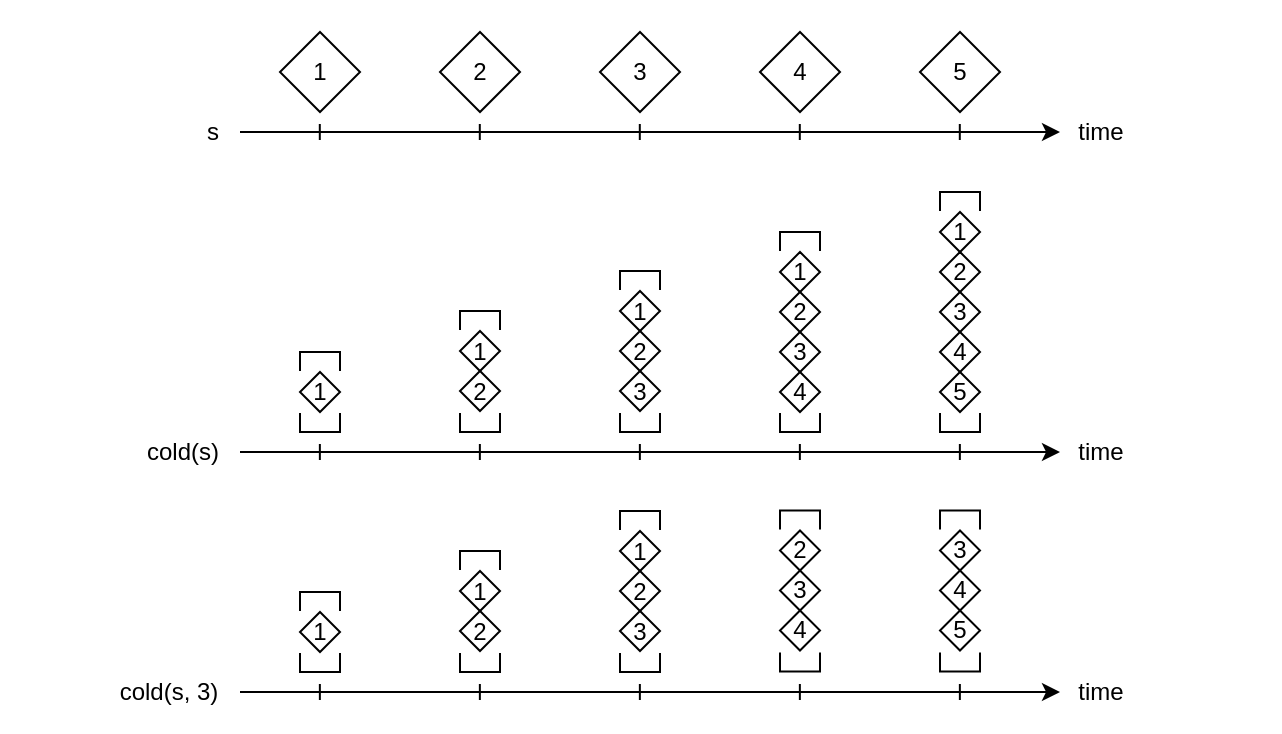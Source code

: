 <mxfile version="22.1.2" type="device">
  <diagram name="Pagina-1" id="KrAMYKN802Sa1sQlcGRf">
    <mxGraphModel dx="977" dy="564" grid="1" gridSize="10" guides="1" tooltips="1" connect="1" arrows="1" fold="1" page="1" pageScale="1" pageWidth="827" pageHeight="1169" math="0" shadow="0">
      <root>
        <mxCell id="0" />
        <mxCell id="1" parent="0" />
        <mxCell id="X-2cT9AtNMiIcICBBnYA-75" value="" style="rounded=0;whiteSpace=wrap;html=1;strokeColor=none;" parent="1" vertex="1">
          <mxGeometry x="200" y="294" width="640" height="366" as="geometry" />
        </mxCell>
        <mxCell id="X-2cT9AtNMiIcICBBnYA-1" value="" style="endArrow=classic;html=1;rounded=0;" parent="1" edge="1">
          <mxGeometry width="50" height="50" relative="1" as="geometry">
            <mxPoint x="320" y="360" as="sourcePoint" />
            <mxPoint x="730" y="360" as="targetPoint" />
          </mxGeometry>
        </mxCell>
        <mxCell id="X-2cT9AtNMiIcICBBnYA-3" value="1" style="rhombus;whiteSpace=wrap;html=1;" parent="1" vertex="1">
          <mxGeometry x="340" y="310" width="40" height="40" as="geometry" />
        </mxCell>
        <mxCell id="X-2cT9AtNMiIcICBBnYA-4" value="2" style="rhombus;whiteSpace=wrap;html=1;" parent="1" vertex="1">
          <mxGeometry x="420" y="310" width="40" height="40" as="geometry" />
        </mxCell>
        <mxCell id="X-2cT9AtNMiIcICBBnYA-5" value="3" style="rhombus;whiteSpace=wrap;html=1;" parent="1" vertex="1">
          <mxGeometry x="500" y="310" width="40" height="40" as="geometry" />
        </mxCell>
        <mxCell id="X-2cT9AtNMiIcICBBnYA-6" value="4" style="rhombus;whiteSpace=wrap;html=1;" parent="1" vertex="1">
          <mxGeometry x="580" y="310" width="40" height="40" as="geometry" />
        </mxCell>
        <mxCell id="X-2cT9AtNMiIcICBBnYA-7" value="5" style="rhombus;whiteSpace=wrap;html=1;" parent="1" vertex="1">
          <mxGeometry x="660" y="310" width="40" height="40" as="geometry" />
        </mxCell>
        <mxCell id="X-2cT9AtNMiIcICBBnYA-8" value="" style="endArrow=classic;html=1;rounded=0;" parent="1" edge="1">
          <mxGeometry width="50" height="50" relative="1" as="geometry">
            <mxPoint x="320" y="520" as="sourcePoint" />
            <mxPoint x="730" y="520" as="targetPoint" />
          </mxGeometry>
        </mxCell>
        <mxCell id="X-2cT9AtNMiIcICBBnYA-26" value="" style="endArrow=none;html=1;rounded=0;" parent="1" edge="1">
          <mxGeometry width="50" height="50" relative="1" as="geometry">
            <mxPoint x="359.9" y="364" as="sourcePoint" />
            <mxPoint x="359.9" y="356" as="targetPoint" />
          </mxGeometry>
        </mxCell>
        <mxCell id="X-2cT9AtNMiIcICBBnYA-27" value="" style="endArrow=none;html=1;rounded=0;" parent="1" edge="1">
          <mxGeometry width="50" height="50" relative="1" as="geometry">
            <mxPoint x="439.9" y="364" as="sourcePoint" />
            <mxPoint x="439.9" y="356" as="targetPoint" />
          </mxGeometry>
        </mxCell>
        <mxCell id="X-2cT9AtNMiIcICBBnYA-28" value="" style="endArrow=none;html=1;rounded=0;" parent="1" edge="1">
          <mxGeometry width="50" height="50" relative="1" as="geometry">
            <mxPoint x="519.9" y="364" as="sourcePoint" />
            <mxPoint x="519.9" y="356" as="targetPoint" />
          </mxGeometry>
        </mxCell>
        <mxCell id="X-2cT9AtNMiIcICBBnYA-29" value="" style="endArrow=none;html=1;rounded=0;" parent="1" edge="1">
          <mxGeometry width="50" height="50" relative="1" as="geometry">
            <mxPoint x="599.9" y="364" as="sourcePoint" />
            <mxPoint x="599.9" y="356" as="targetPoint" />
          </mxGeometry>
        </mxCell>
        <mxCell id="X-2cT9AtNMiIcICBBnYA-30" value="" style="endArrow=none;html=1;rounded=0;" parent="1" edge="1">
          <mxGeometry width="50" height="50" relative="1" as="geometry">
            <mxPoint x="679.9" y="364" as="sourcePoint" />
            <mxPoint x="679.9" y="356" as="targetPoint" />
          </mxGeometry>
        </mxCell>
        <mxCell id="X-2cT9AtNMiIcICBBnYA-31" value="" style="endArrow=none;html=1;rounded=0;" parent="1" edge="1">
          <mxGeometry width="50" height="50" relative="1" as="geometry">
            <mxPoint x="359.93" y="524" as="sourcePoint" />
            <mxPoint x="359.93" y="516" as="targetPoint" />
          </mxGeometry>
        </mxCell>
        <mxCell id="X-2cT9AtNMiIcICBBnYA-32" value="" style="endArrow=none;html=1;rounded=0;" parent="1" edge="1">
          <mxGeometry width="50" height="50" relative="1" as="geometry">
            <mxPoint x="439.93" y="524" as="sourcePoint" />
            <mxPoint x="439.93" y="516" as="targetPoint" />
          </mxGeometry>
        </mxCell>
        <mxCell id="X-2cT9AtNMiIcICBBnYA-33" value="" style="endArrow=none;html=1;rounded=0;" parent="1" edge="1">
          <mxGeometry width="50" height="50" relative="1" as="geometry">
            <mxPoint x="519.93" y="524" as="sourcePoint" />
            <mxPoint x="519.93" y="516" as="targetPoint" />
          </mxGeometry>
        </mxCell>
        <mxCell id="X-2cT9AtNMiIcICBBnYA-34" value="" style="endArrow=none;html=1;rounded=0;" parent="1" edge="1">
          <mxGeometry width="50" height="50" relative="1" as="geometry">
            <mxPoint x="599.93" y="524" as="sourcePoint" />
            <mxPoint x="599.93" y="516" as="targetPoint" />
          </mxGeometry>
        </mxCell>
        <mxCell id="X-2cT9AtNMiIcICBBnYA-35" value="" style="endArrow=none;html=1;rounded=0;" parent="1" edge="1">
          <mxGeometry width="50" height="50" relative="1" as="geometry">
            <mxPoint x="679.93" y="524" as="sourcePoint" />
            <mxPoint x="679.93" y="516" as="targetPoint" />
          </mxGeometry>
        </mxCell>
        <mxCell id="X-2cT9AtNMiIcICBBnYA-36" value="time" style="text;html=1;align=center;verticalAlign=middle;resizable=0;points=[];autosize=1;strokeColor=none;fillColor=none;" parent="1" vertex="1">
          <mxGeometry x="725" y="345" width="50" height="30" as="geometry" />
        </mxCell>
        <mxCell id="X-2cT9AtNMiIcICBBnYA-37" value="time" style="text;html=1;align=center;verticalAlign=middle;resizable=0;points=[];autosize=1;strokeColor=none;fillColor=none;" parent="1" vertex="1">
          <mxGeometry x="725" y="505" width="50" height="30" as="geometry" />
        </mxCell>
        <mxCell id="X-2cT9AtNMiIcICBBnYA-38" value="" style="endArrow=classic;html=1;rounded=0;" parent="1" edge="1">
          <mxGeometry width="50" height="50" relative="1" as="geometry">
            <mxPoint x="320" y="640" as="sourcePoint" />
            <mxPoint x="730" y="640" as="targetPoint" />
          </mxGeometry>
        </mxCell>
        <mxCell id="X-2cT9AtNMiIcICBBnYA-54" value="" style="endArrow=none;html=1;rounded=0;" parent="1" edge="1">
          <mxGeometry width="50" height="50" relative="1" as="geometry">
            <mxPoint x="359.93" y="644" as="sourcePoint" />
            <mxPoint x="359.93" y="636" as="targetPoint" />
          </mxGeometry>
        </mxCell>
        <mxCell id="X-2cT9AtNMiIcICBBnYA-55" value="" style="endArrow=none;html=1;rounded=0;" parent="1" edge="1">
          <mxGeometry width="50" height="50" relative="1" as="geometry">
            <mxPoint x="439.93" y="644" as="sourcePoint" />
            <mxPoint x="439.93" y="636" as="targetPoint" />
          </mxGeometry>
        </mxCell>
        <mxCell id="X-2cT9AtNMiIcICBBnYA-56" value="" style="endArrow=none;html=1;rounded=0;" parent="1" edge="1">
          <mxGeometry width="50" height="50" relative="1" as="geometry">
            <mxPoint x="519.93" y="644" as="sourcePoint" />
            <mxPoint x="519.93" y="636" as="targetPoint" />
          </mxGeometry>
        </mxCell>
        <mxCell id="X-2cT9AtNMiIcICBBnYA-57" value="" style="endArrow=none;html=1;rounded=0;" parent="1" edge="1">
          <mxGeometry width="50" height="50" relative="1" as="geometry">
            <mxPoint x="599.93" y="644" as="sourcePoint" />
            <mxPoint x="599.93" y="636" as="targetPoint" />
          </mxGeometry>
        </mxCell>
        <mxCell id="X-2cT9AtNMiIcICBBnYA-58" value="" style="endArrow=none;html=1;rounded=0;" parent="1" edge="1">
          <mxGeometry width="50" height="50" relative="1" as="geometry">
            <mxPoint x="679.93" y="644" as="sourcePoint" />
            <mxPoint x="679.93" y="636" as="targetPoint" />
          </mxGeometry>
        </mxCell>
        <mxCell id="X-2cT9AtNMiIcICBBnYA-59" value="time" style="text;html=1;align=center;verticalAlign=middle;resizable=0;points=[];autosize=1;strokeColor=none;fillColor=none;" parent="1" vertex="1">
          <mxGeometry x="725" y="625" width="50" height="30" as="geometry" />
        </mxCell>
        <mxCell id="X-2cT9AtNMiIcICBBnYA-72" value="s" style="text;html=1;align=center;verticalAlign=middle;resizable=0;points=[];autosize=1;strokeColor=none;fillColor=none;" parent="1" vertex="1">
          <mxGeometry x="291" y="345" width="30" height="30" as="geometry" />
        </mxCell>
        <mxCell id="X-2cT9AtNMiIcICBBnYA-73" value="cold(s)" style="text;html=1;align=center;verticalAlign=middle;resizable=0;points=[];autosize=1;strokeColor=none;fillColor=none;" parent="1" vertex="1">
          <mxGeometry x="261" y="505" width="60" height="30" as="geometry" />
        </mxCell>
        <mxCell id="X-2cT9AtNMiIcICBBnYA-74" value="cold(s, 3)" style="text;html=1;align=center;verticalAlign=middle;resizable=0;points=[];autosize=1;strokeColor=none;fillColor=none;" parent="1" vertex="1">
          <mxGeometry x="249" y="625" width="70" height="30" as="geometry" />
        </mxCell>
        <mxCell id="U1DE53x9NqK3V2XBDWII-1" value="1" style="rhombus;whiteSpace=wrap;html=1;" vertex="1" parent="1">
          <mxGeometry x="670" y="400" width="20" height="20" as="geometry" />
        </mxCell>
        <mxCell id="U1DE53x9NqK3V2XBDWII-2" value="5" style="rhombus;whiteSpace=wrap;html=1;" vertex="1" parent="1">
          <mxGeometry x="670" y="480" width="20" height="20" as="geometry" />
        </mxCell>
        <mxCell id="U1DE53x9NqK3V2XBDWII-3" value="" style="shape=partialRectangle;whiteSpace=wrap;html=1;bottom=1;right=1;left=1;top=0;fillColor=none;routingCenterX=-0.5;rotation=-180;" vertex="1" parent="1">
          <mxGeometry x="670" y="390" width="20" height="9" as="geometry" />
        </mxCell>
        <mxCell id="U1DE53x9NqK3V2XBDWII-4" value="" style="shape=partialRectangle;whiteSpace=wrap;html=1;bottom=1;right=1;left=1;top=0;fillColor=none;routingCenterX=-0.5;rotation=0;" vertex="1" parent="1">
          <mxGeometry x="670" y="501" width="20" height="9" as="geometry" />
        </mxCell>
        <mxCell id="U1DE53x9NqK3V2XBDWII-5" value="4" style="rhombus;whiteSpace=wrap;html=1;" vertex="1" parent="1">
          <mxGeometry x="670" y="460" width="20" height="20" as="geometry" />
        </mxCell>
        <mxCell id="U1DE53x9NqK3V2XBDWII-6" value="3" style="rhombus;whiteSpace=wrap;html=1;" vertex="1" parent="1">
          <mxGeometry x="670" y="440" width="20" height="20" as="geometry" />
        </mxCell>
        <mxCell id="U1DE53x9NqK3V2XBDWII-7" value="2" style="rhombus;whiteSpace=wrap;html=1;" vertex="1" parent="1">
          <mxGeometry x="670" y="420" width="20" height="20" as="geometry" />
        </mxCell>
        <mxCell id="U1DE53x9NqK3V2XBDWII-8" value="1" style="rhombus;whiteSpace=wrap;html=1;" vertex="1" parent="1">
          <mxGeometry x="590" y="420" width="20" height="20" as="geometry" />
        </mxCell>
        <mxCell id="U1DE53x9NqK3V2XBDWII-10" value="" style="shape=partialRectangle;whiteSpace=wrap;html=1;bottom=1;right=1;left=1;top=0;fillColor=none;routingCenterX=-0.5;rotation=-180;" vertex="1" parent="1">
          <mxGeometry x="590" y="410" width="20" height="9" as="geometry" />
        </mxCell>
        <mxCell id="U1DE53x9NqK3V2XBDWII-11" value="" style="shape=partialRectangle;whiteSpace=wrap;html=1;bottom=1;right=1;left=1;top=0;fillColor=none;routingCenterX=-0.5;rotation=0;" vertex="1" parent="1">
          <mxGeometry x="590" y="501" width="20" height="9" as="geometry" />
        </mxCell>
        <mxCell id="U1DE53x9NqK3V2XBDWII-12" value="4" style="rhombus;whiteSpace=wrap;html=1;" vertex="1" parent="1">
          <mxGeometry x="590" y="480" width="20" height="20" as="geometry" />
        </mxCell>
        <mxCell id="U1DE53x9NqK3V2XBDWII-13" value="3" style="rhombus;whiteSpace=wrap;html=1;" vertex="1" parent="1">
          <mxGeometry x="590" y="460" width="20" height="20" as="geometry" />
        </mxCell>
        <mxCell id="U1DE53x9NqK3V2XBDWII-14" value="2" style="rhombus;whiteSpace=wrap;html=1;" vertex="1" parent="1">
          <mxGeometry x="590" y="440" width="20" height="20" as="geometry" />
        </mxCell>
        <mxCell id="U1DE53x9NqK3V2XBDWII-15" value="1" style="rhombus;whiteSpace=wrap;html=1;" vertex="1" parent="1">
          <mxGeometry x="510" y="439.5" width="20" height="20" as="geometry" />
        </mxCell>
        <mxCell id="U1DE53x9NqK3V2XBDWII-17" value="" style="shape=partialRectangle;whiteSpace=wrap;html=1;bottom=1;right=1;left=1;top=0;fillColor=none;routingCenterX=-0.5;rotation=-180;" vertex="1" parent="1">
          <mxGeometry x="510" y="429.5" width="20" height="9" as="geometry" />
        </mxCell>
        <mxCell id="U1DE53x9NqK3V2XBDWII-18" value="" style="shape=partialRectangle;whiteSpace=wrap;html=1;bottom=1;right=1;left=1;top=0;fillColor=none;routingCenterX=-0.5;rotation=0;" vertex="1" parent="1">
          <mxGeometry x="510" y="501" width="20" height="9" as="geometry" />
        </mxCell>
        <mxCell id="U1DE53x9NqK3V2XBDWII-20" value="3" style="rhombus;whiteSpace=wrap;html=1;" vertex="1" parent="1">
          <mxGeometry x="510" y="479.5" width="20" height="20" as="geometry" />
        </mxCell>
        <mxCell id="U1DE53x9NqK3V2XBDWII-21" value="2" style="rhombus;whiteSpace=wrap;html=1;" vertex="1" parent="1">
          <mxGeometry x="510" y="459.5" width="20" height="20" as="geometry" />
        </mxCell>
        <mxCell id="U1DE53x9NqK3V2XBDWII-22" value="1" style="rhombus;whiteSpace=wrap;html=1;" vertex="1" parent="1">
          <mxGeometry x="430" y="459.5" width="20" height="20" as="geometry" />
        </mxCell>
        <mxCell id="U1DE53x9NqK3V2XBDWII-24" value="" style="shape=partialRectangle;whiteSpace=wrap;html=1;bottom=1;right=1;left=1;top=0;fillColor=none;routingCenterX=-0.5;rotation=-180;" vertex="1" parent="1">
          <mxGeometry x="430" y="449.5" width="20" height="9" as="geometry" />
        </mxCell>
        <mxCell id="U1DE53x9NqK3V2XBDWII-25" value="" style="shape=partialRectangle;whiteSpace=wrap;html=1;bottom=1;right=1;left=1;top=0;fillColor=none;routingCenterX=-0.5;rotation=0;" vertex="1" parent="1">
          <mxGeometry x="430" y="501" width="20" height="9" as="geometry" />
        </mxCell>
        <mxCell id="U1DE53x9NqK3V2XBDWII-28" value="2" style="rhombus;whiteSpace=wrap;html=1;" vertex="1" parent="1">
          <mxGeometry x="430" y="479.5" width="20" height="20" as="geometry" />
        </mxCell>
        <mxCell id="U1DE53x9NqK3V2XBDWII-29" value="1" style="rhombus;whiteSpace=wrap;html=1;" vertex="1" parent="1">
          <mxGeometry x="350" y="480" width="20" height="20" as="geometry" />
        </mxCell>
        <mxCell id="U1DE53x9NqK3V2XBDWII-31" value="" style="shape=partialRectangle;whiteSpace=wrap;html=1;bottom=1;right=1;left=1;top=0;fillColor=none;routingCenterX=-0.5;rotation=-180;" vertex="1" parent="1">
          <mxGeometry x="350" y="470" width="20" height="9" as="geometry" />
        </mxCell>
        <mxCell id="U1DE53x9NqK3V2XBDWII-32" value="" style="shape=partialRectangle;whiteSpace=wrap;html=1;bottom=1;right=1;left=1;top=0;fillColor=none;routingCenterX=-0.5;rotation=0;" vertex="1" parent="1">
          <mxGeometry x="350" y="501" width="20" height="9" as="geometry" />
        </mxCell>
        <mxCell id="U1DE53x9NqK3V2XBDWII-46" value="1" style="rhombus;whiteSpace=wrap;html=1;" vertex="1" parent="1">
          <mxGeometry x="510" y="559.5" width="20" height="20" as="geometry" />
        </mxCell>
        <mxCell id="U1DE53x9NqK3V2XBDWII-47" value="" style="shape=partialRectangle;whiteSpace=wrap;html=1;bottom=1;right=1;left=1;top=0;fillColor=none;routingCenterX=-0.5;rotation=-180;" vertex="1" parent="1">
          <mxGeometry x="510" y="549.5" width="20" height="9" as="geometry" />
        </mxCell>
        <mxCell id="U1DE53x9NqK3V2XBDWII-48" value="" style="shape=partialRectangle;whiteSpace=wrap;html=1;bottom=1;right=1;left=1;top=0;fillColor=none;routingCenterX=-0.5;rotation=0;" vertex="1" parent="1">
          <mxGeometry x="510" y="621" width="20" height="9" as="geometry" />
        </mxCell>
        <mxCell id="U1DE53x9NqK3V2XBDWII-49" value="3" style="rhombus;whiteSpace=wrap;html=1;" vertex="1" parent="1">
          <mxGeometry x="510" y="599.5" width="20" height="20" as="geometry" />
        </mxCell>
        <mxCell id="U1DE53x9NqK3V2XBDWII-50" value="2" style="rhombus;whiteSpace=wrap;html=1;" vertex="1" parent="1">
          <mxGeometry x="510" y="579.5" width="20" height="20" as="geometry" />
        </mxCell>
        <mxCell id="U1DE53x9NqK3V2XBDWII-51" value="2" style="rhombus;whiteSpace=wrap;html=1;" vertex="1" parent="1">
          <mxGeometry x="590" y="559.25" width="20" height="20" as="geometry" />
        </mxCell>
        <mxCell id="U1DE53x9NqK3V2XBDWII-52" value="" style="shape=partialRectangle;whiteSpace=wrap;html=1;bottom=1;right=1;left=1;top=0;fillColor=none;routingCenterX=-0.5;rotation=-180;" vertex="1" parent="1">
          <mxGeometry x="590" y="549.25" width="20" height="9" as="geometry" />
        </mxCell>
        <mxCell id="U1DE53x9NqK3V2XBDWII-53" value="" style="shape=partialRectangle;whiteSpace=wrap;html=1;bottom=1;right=1;left=1;top=0;fillColor=none;routingCenterX=-0.5;rotation=0;" vertex="1" parent="1">
          <mxGeometry x="590" y="620.75" width="20" height="9" as="geometry" />
        </mxCell>
        <mxCell id="U1DE53x9NqK3V2XBDWII-54" value="4" style="rhombus;whiteSpace=wrap;html=1;" vertex="1" parent="1">
          <mxGeometry x="590" y="599.25" width="20" height="20" as="geometry" />
        </mxCell>
        <mxCell id="U1DE53x9NqK3V2XBDWII-55" value="3" style="rhombus;whiteSpace=wrap;html=1;" vertex="1" parent="1">
          <mxGeometry x="590" y="579.25" width="20" height="20" as="geometry" />
        </mxCell>
        <mxCell id="U1DE53x9NqK3V2XBDWII-61" value="3" style="rhombus;whiteSpace=wrap;html=1;" vertex="1" parent="1">
          <mxGeometry x="670" y="559.25" width="20" height="20" as="geometry" />
        </mxCell>
        <mxCell id="U1DE53x9NqK3V2XBDWII-62" value="" style="shape=partialRectangle;whiteSpace=wrap;html=1;bottom=1;right=1;left=1;top=0;fillColor=none;routingCenterX=-0.5;rotation=-180;" vertex="1" parent="1">
          <mxGeometry x="670" y="549.25" width="20" height="9" as="geometry" />
        </mxCell>
        <mxCell id="U1DE53x9NqK3V2XBDWII-63" value="" style="shape=partialRectangle;whiteSpace=wrap;html=1;bottom=1;right=1;left=1;top=0;fillColor=none;routingCenterX=-0.5;rotation=0;" vertex="1" parent="1">
          <mxGeometry x="670" y="620.75" width="20" height="9" as="geometry" />
        </mxCell>
        <mxCell id="U1DE53x9NqK3V2XBDWII-64" value="5" style="rhombus;whiteSpace=wrap;html=1;" vertex="1" parent="1">
          <mxGeometry x="670" y="599.25" width="20" height="20" as="geometry" />
        </mxCell>
        <mxCell id="U1DE53x9NqK3V2XBDWII-65" value="4" style="rhombus;whiteSpace=wrap;html=1;" vertex="1" parent="1">
          <mxGeometry x="670" y="579.25" width="20" height="20" as="geometry" />
        </mxCell>
        <mxCell id="U1DE53x9NqK3V2XBDWII-73" value="1" style="rhombus;whiteSpace=wrap;html=1;" vertex="1" parent="1">
          <mxGeometry x="430" y="579.5" width="20" height="20" as="geometry" />
        </mxCell>
        <mxCell id="U1DE53x9NqK3V2XBDWII-74" value="" style="shape=partialRectangle;whiteSpace=wrap;html=1;bottom=1;right=1;left=1;top=0;fillColor=none;routingCenterX=-0.5;rotation=-180;" vertex="1" parent="1">
          <mxGeometry x="430" y="569.5" width="20" height="9" as="geometry" />
        </mxCell>
        <mxCell id="U1DE53x9NqK3V2XBDWII-75" value="" style="shape=partialRectangle;whiteSpace=wrap;html=1;bottom=1;right=1;left=1;top=0;fillColor=none;routingCenterX=-0.5;rotation=0;" vertex="1" parent="1">
          <mxGeometry x="430" y="621" width="20" height="9" as="geometry" />
        </mxCell>
        <mxCell id="U1DE53x9NqK3V2XBDWII-76" value="2" style="rhombus;whiteSpace=wrap;html=1;" vertex="1" parent="1">
          <mxGeometry x="430" y="599.5" width="20" height="20" as="geometry" />
        </mxCell>
        <mxCell id="U1DE53x9NqK3V2XBDWII-77" value="1" style="rhombus;whiteSpace=wrap;html=1;" vertex="1" parent="1">
          <mxGeometry x="350" y="600" width="20" height="20" as="geometry" />
        </mxCell>
        <mxCell id="U1DE53x9NqK3V2XBDWII-78" value="" style="shape=partialRectangle;whiteSpace=wrap;html=1;bottom=1;right=1;left=1;top=0;fillColor=none;routingCenterX=-0.5;rotation=-180;" vertex="1" parent="1">
          <mxGeometry x="350" y="590" width="20" height="9" as="geometry" />
        </mxCell>
        <mxCell id="U1DE53x9NqK3V2XBDWII-79" value="" style="shape=partialRectangle;whiteSpace=wrap;html=1;bottom=1;right=1;left=1;top=0;fillColor=none;routingCenterX=-0.5;rotation=0;" vertex="1" parent="1">
          <mxGeometry x="350" y="621" width="20" height="9" as="geometry" />
        </mxCell>
      </root>
    </mxGraphModel>
  </diagram>
</mxfile>

